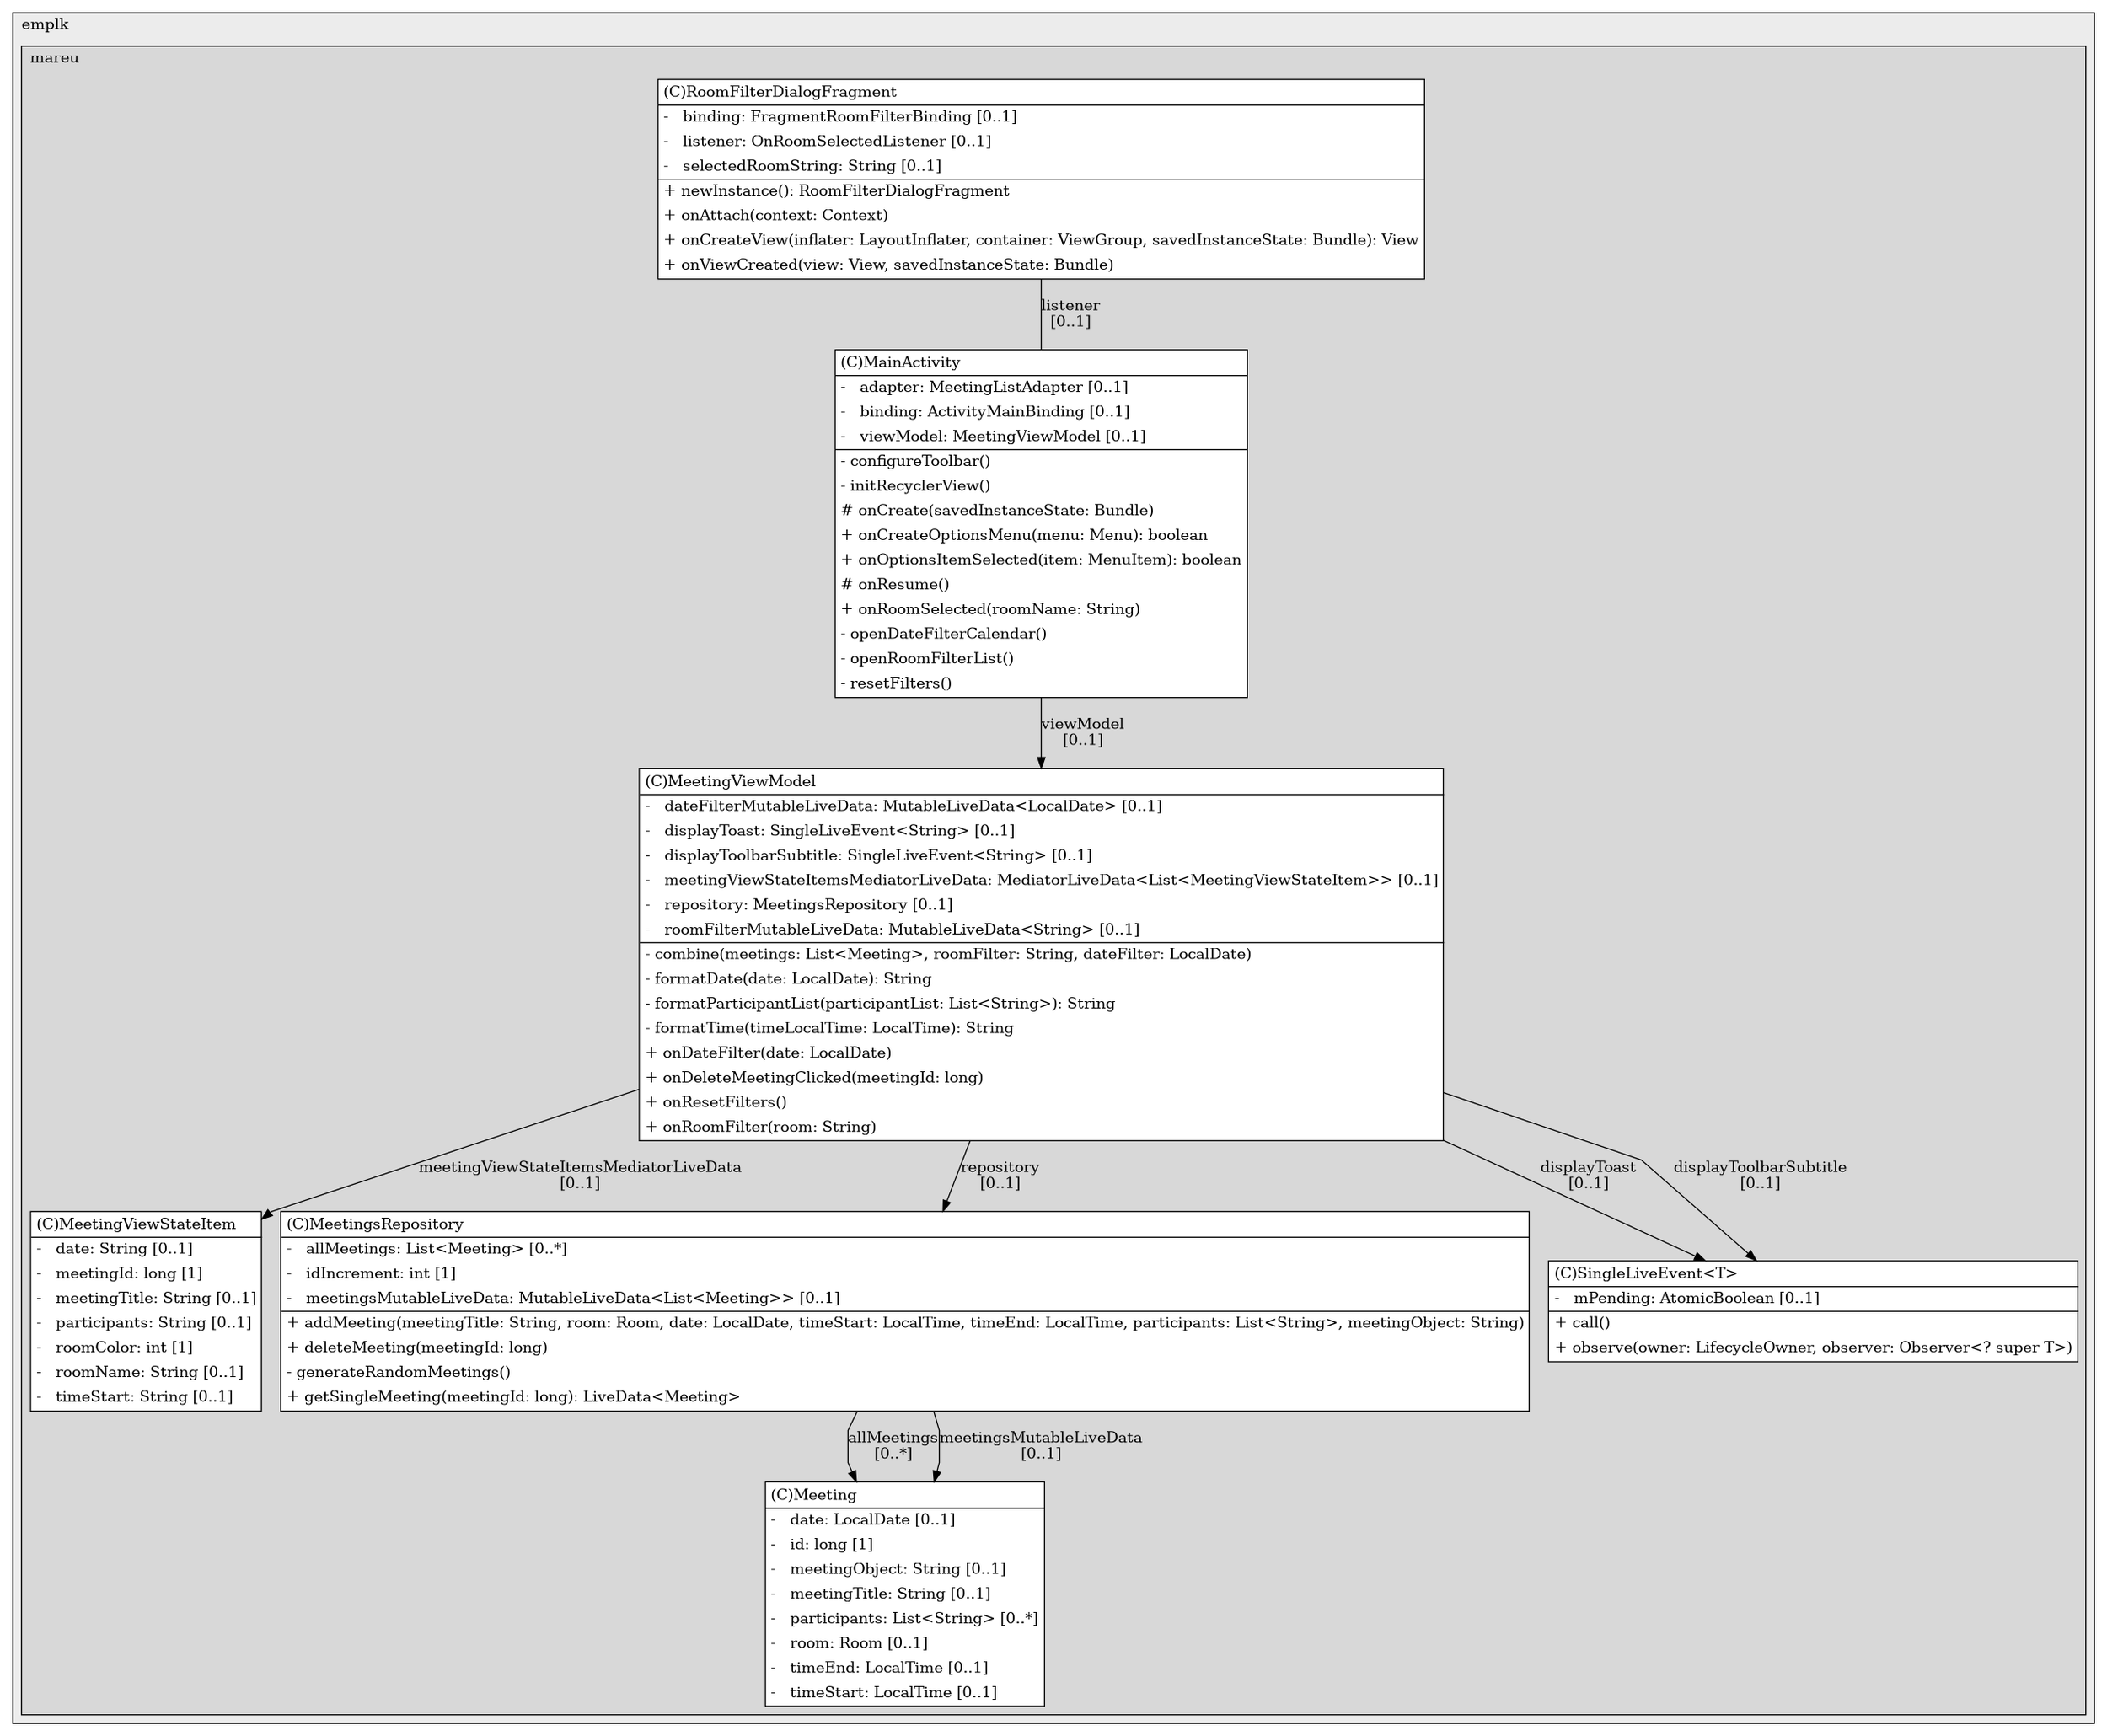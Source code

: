 @startuml

/' diagram meta data start
config=StructureConfiguration;
{
  "projectClassification": {
    "searchMode": "OpenProject", // OpenProject, AllProjects
    "includedProjects": "",
    "pathEndKeywords": "*.impl",
    "isClientPath": "",
    "isClientName": "",
    "isTestPath": "",
    "isTestName": "",
    "isMappingPath": "",
    "isMappingName": "",
    "isDataAccessPath": "",
    "isDataAccessName": "",
    "isDataStructurePath": "",
    "isDataStructureName": "",
    "isInterfaceStructuresPath": "",
    "isInterfaceStructuresName": "",
    "isEntryPointPath": "",
    "isEntryPointName": "",
    "treatFinalFieldsAsMandatory": false
  },
  "graphRestriction": {
    "classPackageExcludeFilter": "",
    "classPackageIncludeFilter": "",
    "classNameExcludeFilter": "",
    "classNameIncludeFilter": "",
    "methodNameExcludeFilter": "",
    "methodNameIncludeFilter": "",
    "removeByInheritance": "", // inheritance/annotation based filtering is done in a second step
    "removeByAnnotation": "",
    "removeByClassPackage": "", // cleanup the graph after inheritance/annotation based filtering is done
    "removeByClassName": "",
    "cutMappings": false,
    "cutEnum": true,
    "cutTests": true,
    "cutClient": true,
    "cutDataAccess": false,
    "cutInterfaceStructures": false,
    "cutDataStructures": false,
    "cutGetterAndSetter": true,
    "cutConstructors": true
  },
  "graphTraversal": {
    "forwardDepth": 6,
    "backwardDepth": 6,
    "classPackageExcludeFilter": "",
    "classPackageIncludeFilter": "",
    "classNameExcludeFilter": "",
    "classNameIncludeFilter": "",
    "methodNameExcludeFilter": "",
    "methodNameIncludeFilter": "",
    "hideMappings": false,
    "hideDataStructures": false,
    "hidePrivateMethods": true,
    "hideInterfaceCalls": true, // indirection: implementation -> interface (is hidden) -> implementation
    "onlyShowApplicationEntryPoints": false, // root node is included
    "useMethodCallsForStructureDiagram": "ForwardOnly" // ForwardOnly, BothDirections, No
  },
  "details": {
    "aggregation": "GroupByClass", // ByClass, GroupByClass, None
    "showClassGenericTypes": true,
    "showMethods": true,
    "showMethodParameterNames": true,
    "showMethodParameterTypes": true,
    "showMethodReturnType": true,
    "showPackageLevels": 2,
    "showDetailedClassStructure": true
  },
  "rootClass": "com.emplk.mareu.ui.list.MeetingViewModel",
  "extensionCallbackMethod": "" // qualified.class.name#methodName - signature: public static String method(String)
}
diagram meta data end '/



digraph g {
    rankdir="TB"
    splines=polyline
    

'nodes 
subgraph cluster_96633927 { 
   	label=emplk
	labeljust=l
	fillcolor="#ececec"
	style=filled
   
   subgraph cluster_480857561 { 
   	label=mareu
	labeljust=l
	fillcolor="#d8d8d8"
	style=filled
   

MainActivity404242684[
	label=<<TABLE BORDER="1" CELLBORDER="0" CELLPADDING="4" CELLSPACING="0">
<TR><TD ALIGN="LEFT" >(C)MainActivity</TD></TR>
<HR/>
<TR><TD ALIGN="LEFT" >-   adapter: MeetingListAdapter [0..1]</TD></TR>
<TR><TD ALIGN="LEFT" >-   binding: ActivityMainBinding [0..1]</TD></TR>
<TR><TD ALIGN="LEFT" >-   viewModel: MeetingViewModel [0..1]</TD></TR>
<HR/>
<TR><TD ALIGN="LEFT" >- configureToolbar()</TD></TR>
<TR><TD ALIGN="LEFT" >- initRecyclerView()</TD></TR>
<TR><TD ALIGN="LEFT" ># onCreate(savedInstanceState: Bundle)</TD></TR>
<TR><TD ALIGN="LEFT" >+ onCreateOptionsMenu(menu: Menu): boolean</TD></TR>
<TR><TD ALIGN="LEFT" >+ onOptionsItemSelected(item: MenuItem): boolean</TD></TR>
<TR><TD ALIGN="LEFT" ># onResume()</TD></TR>
<TR><TD ALIGN="LEFT" >+ onRoomSelected(roomName: String)</TD></TR>
<TR><TD ALIGN="LEFT" >- openDateFilterCalendar()</TD></TR>
<TR><TD ALIGN="LEFT" >- openRoomFilterList()</TD></TR>
<TR><TD ALIGN="LEFT" >- resetFilters()</TD></TR>
</TABLE>>
	style=filled
	margin=0
	shape=plaintext
	fillcolor="#FFFFFF"
];


Meeting2036045410[
	label=<<TABLE BORDER="1" CELLBORDER="0" CELLPADDING="4" CELLSPACING="0">
<TR><TD ALIGN="LEFT" >(C)Meeting</TD></TR>
<HR/>
<TR><TD ALIGN="LEFT" >-   date: LocalDate [0..1]</TD></TR>
<TR><TD ALIGN="LEFT" >-   id: long [1]</TD></TR>
<TR><TD ALIGN="LEFT" >-   meetingObject: String [0..1]</TD></TR>
<TR><TD ALIGN="LEFT" >-   meetingTitle: String [0..1]</TD></TR>
<TR><TD ALIGN="LEFT" >-   participants: List&lt;String&gt; [0..*]</TD></TR>
<TR><TD ALIGN="LEFT" >-   room: Room [0..1]</TD></TR>
<TR><TD ALIGN="LEFT" >-   timeEnd: LocalTime [0..1]</TD></TR>
<TR><TD ALIGN="LEFT" >-   timeStart: LocalTime [0..1]</TD></TR>
</TABLE>>
	style=filled
	margin=0
	shape=plaintext
	fillcolor="#FFFFFF"
];

MeetingViewModel404242684[
	label=<<TABLE BORDER="1" CELLBORDER="0" CELLPADDING="4" CELLSPACING="0">
<TR><TD ALIGN="LEFT" >(C)MeetingViewModel</TD></TR>
<HR/>
<TR><TD ALIGN="LEFT" >-   dateFilterMutableLiveData: MutableLiveData&lt;LocalDate&gt; [0..1]</TD></TR>
<TR><TD ALIGN="LEFT" >-   displayToast: SingleLiveEvent&lt;String&gt; [0..1]</TD></TR>
<TR><TD ALIGN="LEFT" >-   displayToolbarSubtitle: SingleLiveEvent&lt;String&gt; [0..1]</TD></TR>
<TR><TD ALIGN="LEFT" >-   meetingViewStateItemsMediatorLiveData: MediatorLiveData&lt;List&lt;MeetingViewStateItem&gt;&gt; [0..1]</TD></TR>
<TR><TD ALIGN="LEFT" >-   repository: MeetingsRepository [0..1]</TD></TR>
<TR><TD ALIGN="LEFT" >-   roomFilterMutableLiveData: MutableLiveData&lt;String&gt; [0..1]</TD></TR>
<HR/>
<TR><TD ALIGN="LEFT" >- combine(meetings: List&lt;Meeting&gt;, roomFilter: String, dateFilter: LocalDate)</TD></TR>
<TR><TD ALIGN="LEFT" >- formatDate(date: LocalDate): String</TD></TR>
<TR><TD ALIGN="LEFT" >- formatParticipantList(participantList: List&lt;String&gt;): String</TD></TR>
<TR><TD ALIGN="LEFT" >- formatTime(timeLocalTime: LocalTime): String</TD></TR>
<TR><TD ALIGN="LEFT" >+ onDateFilter(date: LocalDate)</TD></TR>
<TR><TD ALIGN="LEFT" >+ onDeleteMeetingClicked(meetingId: long)</TD></TR>
<TR><TD ALIGN="LEFT" >+ onResetFilters()</TD></TR>
<TR><TD ALIGN="LEFT" >+ onRoomFilter(room: String)</TD></TR>
</TABLE>>
	style=filled
	margin=0
	shape=plaintext
	fillcolor="#FFFFFF"
];

MeetingViewStateItem404242684[
	label=<<TABLE BORDER="1" CELLBORDER="0" CELLPADDING="4" CELLSPACING="0">
<TR><TD ALIGN="LEFT" >(C)MeetingViewStateItem</TD></TR>
<HR/>
<TR><TD ALIGN="LEFT" >-   date: String [0..1]</TD></TR>
<TR><TD ALIGN="LEFT" >-   meetingId: long [1]</TD></TR>
<TR><TD ALIGN="LEFT" >-   meetingTitle: String [0..1]</TD></TR>
<TR><TD ALIGN="LEFT" >-   participants: String [0..1]</TD></TR>
<TR><TD ALIGN="LEFT" >-   roomColor: int [1]</TD></TR>
<TR><TD ALIGN="LEFT" >-   roomName: String [0..1]</TD></TR>
<TR><TD ALIGN="LEFT" >-   timeStart: String [0..1]</TD></TR>
</TABLE>>
	style=filled
	margin=0
	shape=plaintext
	fillcolor="#FFFFFF"
];

MeetingsRepository907987356[
	label=<<TABLE BORDER="1" CELLBORDER="0" CELLPADDING="4" CELLSPACING="0">
<TR><TD ALIGN="LEFT" >(C)MeetingsRepository</TD></TR>
<HR/>
<TR><TD ALIGN="LEFT" >-   allMeetings: List&lt;Meeting&gt; [0..*]</TD></TR>
<TR><TD ALIGN="LEFT" >-   idIncrement: int [1]</TD></TR>
<TR><TD ALIGN="LEFT" >-   meetingsMutableLiveData: MutableLiveData&lt;List&lt;Meeting&gt;&gt; [0..1]</TD></TR>
<HR/>
<TR><TD ALIGN="LEFT" >+ addMeeting(meetingTitle: String, room: Room, date: LocalDate, timeStart: LocalTime, timeEnd: LocalTime, participants: List&lt;String&gt;, meetingObject: String)</TD></TR>
<TR><TD ALIGN="LEFT" >+ deleteMeeting(meetingId: long)</TD></TR>
<TR><TD ALIGN="LEFT" >- generateRandomMeetings()</TD></TR>
<TR><TD ALIGN="LEFT" >+ getSingleMeeting(meetingId: long): LiveData&lt;Meeting&gt;</TD></TR>
</TABLE>>
	style=filled
	margin=0
	shape=plaintext
	fillcolor="#FFFFFF"
];

RoomFilterDialogFragment921549682[
	label=<<TABLE BORDER="1" CELLBORDER="0" CELLPADDING="4" CELLSPACING="0">
<TR><TD ALIGN="LEFT" >(C)RoomFilterDialogFragment</TD></TR>
<HR/>
<TR><TD ALIGN="LEFT" >-   binding: FragmentRoomFilterBinding [0..1]</TD></TR>
<TR><TD ALIGN="LEFT" >-   listener: OnRoomSelectedListener [0..1]</TD></TR>
<TR><TD ALIGN="LEFT" >-   selectedRoomString: String [0..1]</TD></TR>
<HR/>
<TR><TD ALIGN="LEFT" >+ newInstance(): RoomFilterDialogFragment</TD></TR>
<TR><TD ALIGN="LEFT" >+ onAttach(context: Context)</TD></TR>
<TR><TD ALIGN="LEFT" >+ onCreateView(inflater: LayoutInflater, container: ViewGroup, savedInstanceState: Bundle): View</TD></TR>
<TR><TD ALIGN="LEFT" >+ onViewCreated(view: View, savedInstanceState: Bundle)</TD></TR>
</TABLE>>
	style=filled
	margin=0
	shape=plaintext
	fillcolor="#FFFFFF"
];

SingleLiveEvent911694589[
	label=<<TABLE BORDER="1" CELLBORDER="0" CELLPADDING="4" CELLSPACING="0">
<TR><TD ALIGN="LEFT" >(C)SingleLiveEvent&lt;T&gt;</TD></TR>
<HR/>
<TR><TD ALIGN="LEFT" >-   mPending: AtomicBoolean [0..1]</TD></TR>
<HR/>
<TR><TD ALIGN="LEFT" >+ call()</TD></TR>
<TR><TD ALIGN="LEFT" >+ observe(owner: LifecycleOwner, observer: Observer&lt;? super T&gt;)</TD></TR>
</TABLE>>
	style=filled
	margin=0
	shape=plaintext
	fillcolor="#FFFFFF"
];
} 
} 

'edges

MainActivity404242684 -> MeetingViewModel404242684[label="viewModel
[0..1]"];

MeetingViewModel404242684 -> MeetingViewStateItem404242684[label="meetingViewStateItemsMediatorLiveData
[0..1]"];
MeetingViewModel404242684 -> MeetingsRepository907987356[label="repository
[0..1]"];
MeetingViewModel404242684 -> SingleLiveEvent911694589[label="displayToast
[0..1]"];
MeetingViewModel404242684 -> SingleLiveEvent911694589[label="displayToolbarSubtitle
[0..1]"];
MeetingsRepository907987356 -> Meeting2036045410[label="allMeetings
[0..*]"];
MeetingsRepository907987356 -> Meeting2036045410[label="meetingsMutableLiveData
[0..1]"];
RoomFilterDialogFragment921549682 -> MainActivity404242684[label="listener
[0..1]", arrowhead=none];
    
}
@enduml